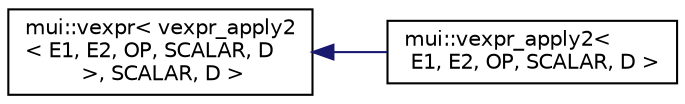 digraph "Graphical Class Hierarchy"
{
 // LATEX_PDF_SIZE
  edge [fontname="Helvetica",fontsize="10",labelfontname="Helvetica",labelfontsize="10"];
  node [fontname="Helvetica",fontsize="10",shape=record];
  rankdir="LR";
  Node0 [label="mui::vexpr\< vexpr_apply2\l\< E1, E2, OP, SCALAR, D\l \>, SCALAR, D \>",height=0.2,width=0.4,color="black", fillcolor="white", style="filled",URL="$structmui_1_1vexpr.html",tooltip=" "];
  Node0 -> Node1 [dir="back",color="midnightblue",fontsize="10",style="solid",fontname="Helvetica"];
  Node1 [label="mui::vexpr_apply2\<\l E1, E2, OP, SCALAR, D \>",height=0.2,width=0.4,color="black", fillcolor="white", style="filled",URL="$structmui_1_1vexpr__apply2.html",tooltip=" "];
}
